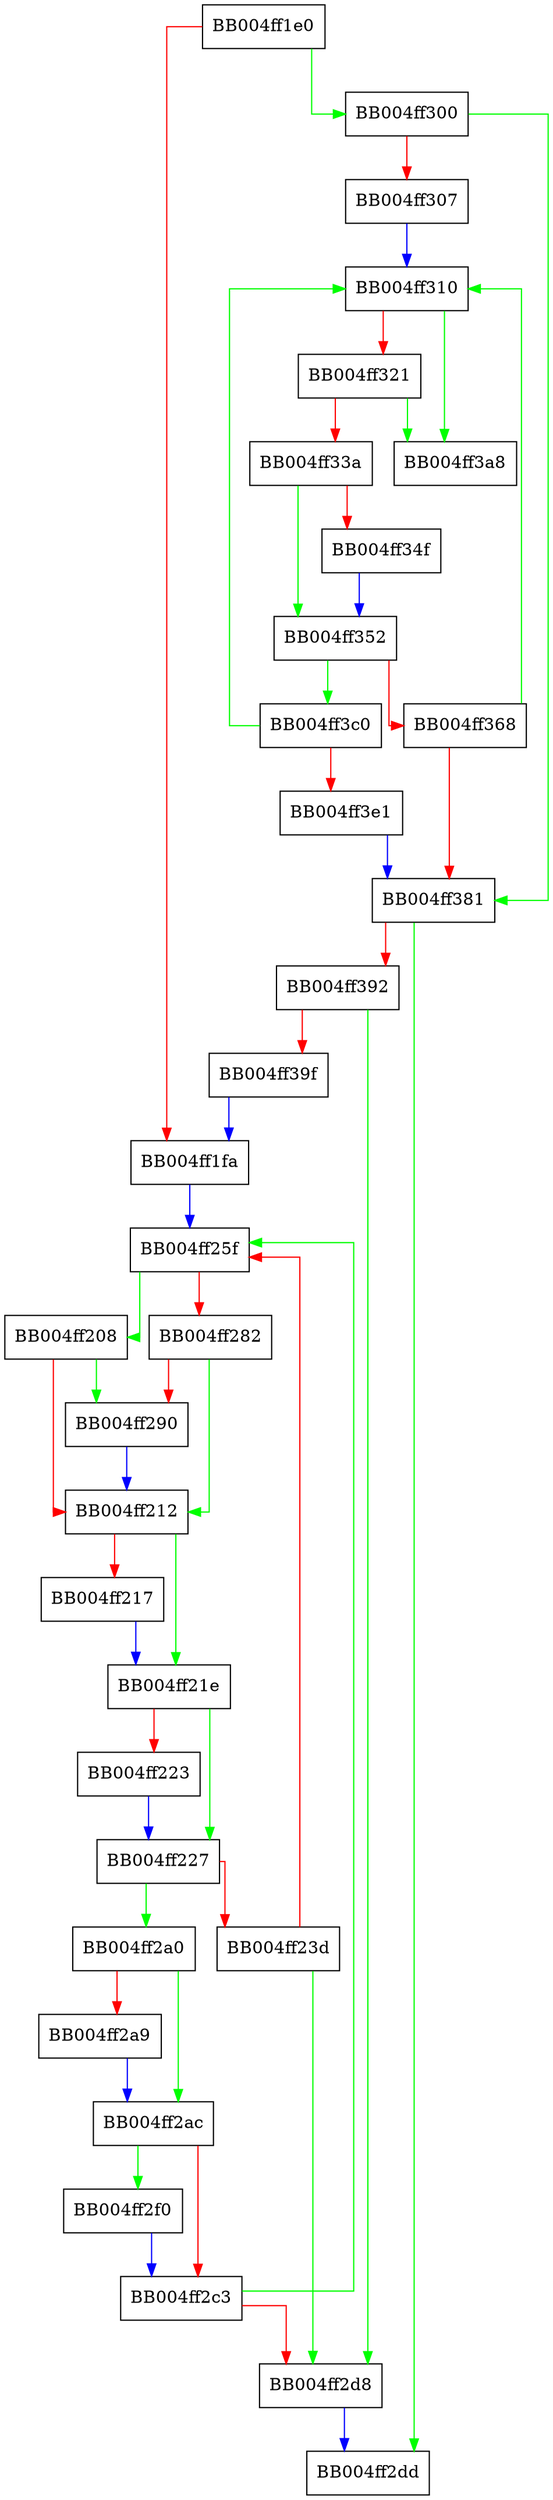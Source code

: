 digraph ossl_quic_demux_pump {
  node [shape="box"];
  graph [splines=ortho];
  BB004ff1e0 -> BB004ff300 [color="green"];
  BB004ff1e0 -> BB004ff1fa [color="red"];
  BB004ff1fa -> BB004ff25f [color="blue"];
  BB004ff208 -> BB004ff290 [color="green"];
  BB004ff208 -> BB004ff212 [color="red"];
  BB004ff212 -> BB004ff21e [color="green"];
  BB004ff212 -> BB004ff217 [color="red"];
  BB004ff217 -> BB004ff21e [color="blue"];
  BB004ff21e -> BB004ff227 [color="green"];
  BB004ff21e -> BB004ff223 [color="red"];
  BB004ff223 -> BB004ff227 [color="blue"];
  BB004ff227 -> BB004ff2a0 [color="green"];
  BB004ff227 -> BB004ff23d [color="red"];
  BB004ff23d -> BB004ff2d8 [color="green"];
  BB004ff23d -> BB004ff25f [color="red"];
  BB004ff25f -> BB004ff208 [color="green"];
  BB004ff25f -> BB004ff282 [color="red"];
  BB004ff282 -> BB004ff212 [color="green"];
  BB004ff282 -> BB004ff290 [color="red"];
  BB004ff290 -> BB004ff212 [color="blue"];
  BB004ff2a0 -> BB004ff2ac [color="green"];
  BB004ff2a0 -> BB004ff2a9 [color="red"];
  BB004ff2a9 -> BB004ff2ac [color="blue"];
  BB004ff2ac -> BB004ff2f0 [color="green"];
  BB004ff2ac -> BB004ff2c3 [color="red"];
  BB004ff2c3 -> BB004ff25f [color="green"];
  BB004ff2c3 -> BB004ff2d8 [color="red"];
  BB004ff2d8 -> BB004ff2dd [color="blue"];
  BB004ff2f0 -> BB004ff2c3 [color="blue"];
  BB004ff300 -> BB004ff381 [color="green"];
  BB004ff300 -> BB004ff307 [color="red"];
  BB004ff307 -> BB004ff310 [color="blue"];
  BB004ff310 -> BB004ff3a8 [color="green"];
  BB004ff310 -> BB004ff321 [color="red"];
  BB004ff321 -> BB004ff3a8 [color="green"];
  BB004ff321 -> BB004ff33a [color="red"];
  BB004ff33a -> BB004ff352 [color="green"];
  BB004ff33a -> BB004ff34f [color="red"];
  BB004ff34f -> BB004ff352 [color="blue"];
  BB004ff352 -> BB004ff3c0 [color="green"];
  BB004ff352 -> BB004ff368 [color="red"];
  BB004ff368 -> BB004ff310 [color="green"];
  BB004ff368 -> BB004ff381 [color="red"];
  BB004ff381 -> BB004ff2dd [color="green"];
  BB004ff381 -> BB004ff392 [color="red"];
  BB004ff392 -> BB004ff2d8 [color="green"];
  BB004ff392 -> BB004ff39f [color="red"];
  BB004ff39f -> BB004ff1fa [color="blue"];
  BB004ff3c0 -> BB004ff310 [color="green"];
  BB004ff3c0 -> BB004ff3e1 [color="red"];
  BB004ff3e1 -> BB004ff381 [color="blue"];
}